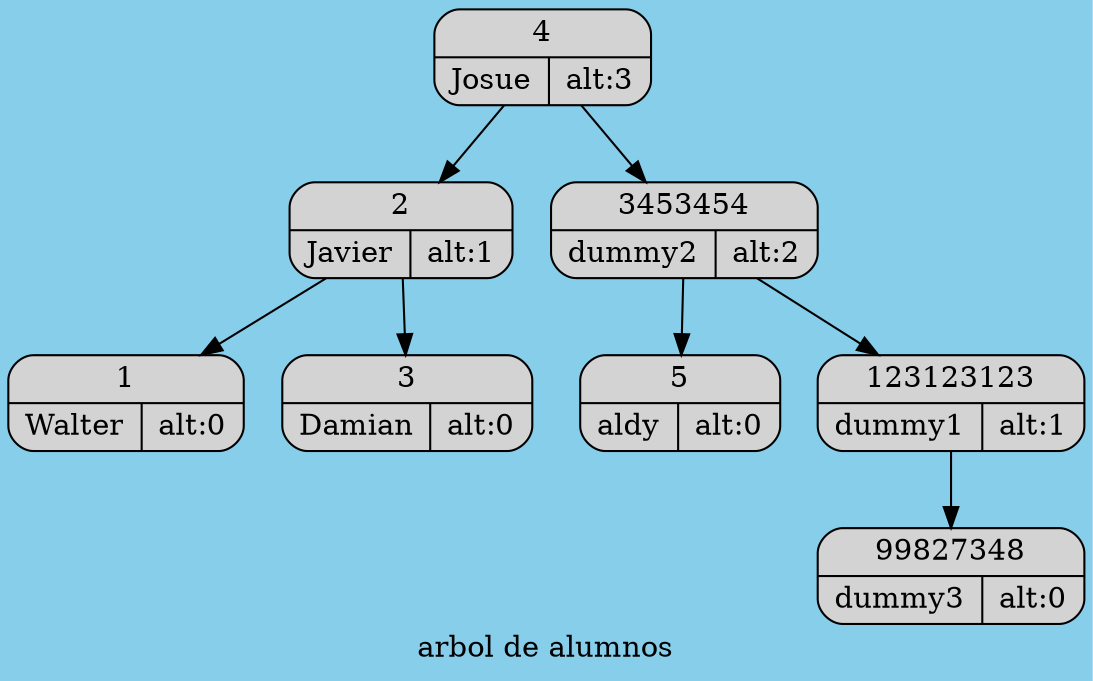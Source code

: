 digraph ArbolAvl{
 Nodoidb662b72eb5f36  [shape=Mrecord label = "{{4}|{Josue |alt:3}} " style=filled]  Nodoid786466c72e18d  [shape=Mrecord label = "{{2}|{Javier |alt:1}} " style=filled]  Nodoidad71b2c6ee086  [shape=Mrecord label = "{{1}|{Walter |alt:0}} " style=filled]  Nodoid786466c72e18d -> Nodoidad71b2c6ee086 Nodoidca96a682ca7b  [shape=Mrecord label = "{{3}|{Damian |alt:0}} " style=filled]  Nodoid786466c72e18d -> Nodoidca96a682ca7b Nodoidb662b72eb5f36 -> Nodoid786466c72e18d Nodoid43adfbd9b7893  [shape=Mrecord label = "{{3453454}|{dummy2 |alt:2}} " style=filled]  Nodoid45a0f6e3fcef9  [shape=Mrecord label = "{{5}|{aldy |alt:0}} " style=filled]  Nodoid43adfbd9b7893 -> Nodoid45a0f6e3fcef9 Nodoid09588fb94b1d  [shape=Mrecord label = "{{123123123}|{dummy1 |alt:1}} " style=filled]  Nodoidafe19224a800c  [shape=Mrecord label = "{{99827348}|{dummy3 |alt:0}} " style=filled]  Nodoid09588fb94b1d -> Nodoidafe19224a800c Nodoid43adfbd9b7893 -> Nodoid09588fb94b1d Nodoidb662b72eb5f36 -> Nodoid43adfbd9b7893 label="arbol de alumnos" bgcolor="skyblue"}